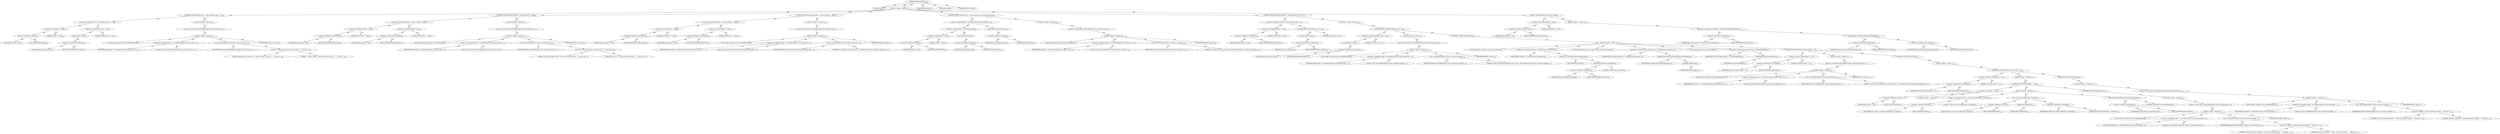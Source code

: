 digraph "validateAttributes" {  
"111669149723" [label = <(METHOD,validateAttributes)<SUB>483</SUB>> ]
"115964117007" [label = <(PARAM,this)<SUB>483</SUB>> ]
"25769803831" [label = <(BLOCK,&lt;empty&gt;,&lt;empty&gt;)<SUB>483</SUB>> ]
"47244640283" [label = <(CONTROL_STRUCTURE,IF,if (file == null &amp;&amp; filesets.size() == 0))<SUB>484</SUB>> ]
"30064771346" [label = <(&lt;operator&gt;.logicalAnd,file == null &amp;&amp; filesets.size() == 0)<SUB>484</SUB>> ]
"30064771347" [label = <(&lt;operator&gt;.equals,file == null)<SUB>484</SUB>> ]
"30064771348" [label = <(&lt;operator&gt;.fieldAccess,this.file)<SUB>484</SUB>> ]
"68719476936" [label = <(IDENTIFIER,this,file == null)> ]
"55834574951" [label = <(FIELD_IDENTIFIER,file,file)<SUB>484</SUB>> ]
"90194313251" [label = <(LITERAL,null,file == null)<SUB>484</SUB>> ]
"30064771349" [label = <(&lt;operator&gt;.equals,filesets.size() == 0)<SUB>484</SUB>> ]
"30064771350" [label = <(size,this.filesets.size())<SUB>484</SUB>> ]
"30064771351" [label = <(&lt;operator&gt;.fieldAccess,this.filesets)<SUB>484</SUB>> ]
"68719476937" [label = <(IDENTIFIER,this,this.filesets.size())> ]
"55834574952" [label = <(FIELD_IDENTIFIER,filesets,filesets)<SUB>484</SUB>> ]
"90194313252" [label = <(LITERAL,0,filesets.size() == 0)<SUB>484</SUB>> ]
"25769803832" [label = <(BLOCK,&lt;empty&gt;,&lt;empty&gt;)<SUB>484</SUB>> ]
"30064771352" [label = <(&lt;operator&gt;.throw,throw new BuildException(&quot;Specify at least one ...)<SUB>485</SUB>> ]
"25769803833" [label = <(BLOCK,&lt;empty&gt;,&lt;empty&gt;)<SUB>485</SUB>> ]
"94489280528" [label = <(LOCAL,$obj2: org.apache.tools.ant.BuildException)<SUB>485</SUB>> ]
"30064771353" [label = <(&lt;operator&gt;.assignment,$obj2 = new BuildException(&quot;Specify at least on...)<SUB>485</SUB>> ]
"68719476938" [label = <(IDENTIFIER,$obj2,$obj2 = new BuildException(&quot;Specify at least on...)<SUB>485</SUB>> ]
"30064771354" [label = <(&lt;operator&gt;.alloc,new BuildException(&quot;Specify at least one source...)<SUB>485</SUB>> ]
"30064771355" [label = <(&lt;init&gt;,new BuildException(&quot;Specify at least one source...)<SUB>485</SUB>> ]
"68719476939" [label = <(IDENTIFIER,$obj2,new BuildException(&quot;Specify at least one source...)<SUB>485</SUB>> ]
"30064771356" [label = <(&lt;operator&gt;.addition,&quot;Specify at least one source &quot; + &quot;- a file or a...)<SUB>485</SUB>> ]
"90194313253" [label = <(LITERAL,&quot;Specify at least one source &quot;,&quot;Specify at least one source &quot; + &quot;- a file or a...)<SUB>485</SUB>> ]
"90194313254" [label = <(LITERAL,&quot;- a file or a fileset.&quot;,&quot;Specify at least one source &quot; + &quot;- a file or a...)<SUB>486</SUB>> ]
"68719476940" [label = <(IDENTIFIER,$obj2,&lt;empty&gt;)<SUB>485</SUB>> ]
"47244640284" [label = <(CONTROL_STRUCTURE,IF,if (destFile != null &amp;&amp; destDir != null))<SUB>489</SUB>> ]
"30064771357" [label = <(&lt;operator&gt;.logicalAnd,destFile != null &amp;&amp; destDir != null)<SUB>489</SUB>> ]
"30064771358" [label = <(&lt;operator&gt;.notEquals,destFile != null)<SUB>489</SUB>> ]
"30064771359" [label = <(&lt;operator&gt;.fieldAccess,this.destFile)<SUB>489</SUB>> ]
"68719476941" [label = <(IDENTIFIER,this,destFile != null)> ]
"55834574953" [label = <(FIELD_IDENTIFIER,destFile,destFile)<SUB>489</SUB>> ]
"90194313255" [label = <(LITERAL,null,destFile != null)<SUB>489</SUB>> ]
"30064771360" [label = <(&lt;operator&gt;.notEquals,destDir != null)<SUB>489</SUB>> ]
"30064771361" [label = <(&lt;operator&gt;.fieldAccess,this.destDir)<SUB>489</SUB>> ]
"68719476942" [label = <(IDENTIFIER,this,destDir != null)> ]
"55834574954" [label = <(FIELD_IDENTIFIER,destDir,destDir)<SUB>489</SUB>> ]
"90194313256" [label = <(LITERAL,null,destDir != null)<SUB>489</SUB>> ]
"25769803834" [label = <(BLOCK,&lt;empty&gt;,&lt;empty&gt;)<SUB>489</SUB>> ]
"30064771362" [label = <(&lt;operator&gt;.throw,throw new BuildException(&quot;Only one of tofile an...)<SUB>490</SUB>> ]
"25769803835" [label = <(BLOCK,&lt;empty&gt;,&lt;empty&gt;)<SUB>490</SUB>> ]
"94489280529" [label = <(LOCAL,$obj3: org.apache.tools.ant.BuildException)<SUB>490</SUB>> ]
"30064771363" [label = <(&lt;operator&gt;.assignment,$obj3 = new BuildException(&quot;Only one of tofile ...)<SUB>490</SUB>> ]
"68719476943" [label = <(IDENTIFIER,$obj3,$obj3 = new BuildException(&quot;Only one of tofile ...)<SUB>490</SUB>> ]
"30064771364" [label = <(&lt;operator&gt;.alloc,new BuildException(&quot;Only one of tofile and todi...)<SUB>490</SUB>> ]
"30064771365" [label = <(&lt;init&gt;,new BuildException(&quot;Only one of tofile and todi...)<SUB>490</SUB>> ]
"68719476944" [label = <(IDENTIFIER,$obj3,new BuildException(&quot;Only one of tofile and todi...)<SUB>490</SUB>> ]
"30064771366" [label = <(&lt;operator&gt;.addition,&quot;Only one of tofile and todir &quot; + &quot;may be set.&quot;)<SUB>490</SUB>> ]
"90194313257" [label = <(LITERAL,&quot;Only one of tofile and todir &quot;,&quot;Only one of tofile and todir &quot; + &quot;may be set.&quot;)<SUB>490</SUB>> ]
"90194313258" [label = <(LITERAL,&quot;may be set.&quot;,&quot;Only one of tofile and todir &quot; + &quot;may be set.&quot;)<SUB>491</SUB>> ]
"68719476945" [label = <(IDENTIFIER,$obj3,&lt;empty&gt;)<SUB>490</SUB>> ]
"47244640285" [label = <(CONTROL_STRUCTURE,IF,if (destFile == null &amp;&amp; destDir == null))<SUB>494</SUB>> ]
"30064771367" [label = <(&lt;operator&gt;.logicalAnd,destFile == null &amp;&amp; destDir == null)<SUB>494</SUB>> ]
"30064771368" [label = <(&lt;operator&gt;.equals,destFile == null)<SUB>494</SUB>> ]
"30064771369" [label = <(&lt;operator&gt;.fieldAccess,this.destFile)<SUB>494</SUB>> ]
"68719476946" [label = <(IDENTIFIER,this,destFile == null)> ]
"55834574955" [label = <(FIELD_IDENTIFIER,destFile,destFile)<SUB>494</SUB>> ]
"90194313259" [label = <(LITERAL,null,destFile == null)<SUB>494</SUB>> ]
"30064771370" [label = <(&lt;operator&gt;.equals,destDir == null)<SUB>494</SUB>> ]
"30064771371" [label = <(&lt;operator&gt;.fieldAccess,this.destDir)<SUB>494</SUB>> ]
"68719476947" [label = <(IDENTIFIER,this,destDir == null)> ]
"55834574956" [label = <(FIELD_IDENTIFIER,destDir,destDir)<SUB>494</SUB>> ]
"90194313260" [label = <(LITERAL,null,destDir == null)<SUB>494</SUB>> ]
"25769803836" [label = <(BLOCK,&lt;empty&gt;,&lt;empty&gt;)<SUB>494</SUB>> ]
"30064771372" [label = <(&lt;operator&gt;.throw,throw new BuildException(&quot;One of tofile or todi...)<SUB>495</SUB>> ]
"25769803837" [label = <(BLOCK,&lt;empty&gt;,&lt;empty&gt;)<SUB>495</SUB>> ]
"94489280530" [label = <(LOCAL,$obj4: org.apache.tools.ant.BuildException)<SUB>495</SUB>> ]
"30064771373" [label = <(&lt;operator&gt;.assignment,$obj4 = new BuildException(&quot;One of tofile or to...)<SUB>495</SUB>> ]
"68719476948" [label = <(IDENTIFIER,$obj4,$obj4 = new BuildException(&quot;One of tofile or to...)<SUB>495</SUB>> ]
"30064771374" [label = <(&lt;operator&gt;.alloc,new BuildException(&quot;One of tofile or todir must...)<SUB>495</SUB>> ]
"30064771375" [label = <(&lt;init&gt;,new BuildException(&quot;One of tofile or todir must...)<SUB>495</SUB>> ]
"68719476949" [label = <(IDENTIFIER,$obj4,new BuildException(&quot;One of tofile or todir must...)<SUB>495</SUB>> ]
"90194313261" [label = <(LITERAL,&quot;One of tofile or todir must be set.&quot;,new BuildException(&quot;One of tofile or todir must...)<SUB>495</SUB>> ]
"68719476950" [label = <(IDENTIFIER,$obj4,&lt;empty&gt;)<SUB>495</SUB>> ]
"47244640286" [label = <(CONTROL_STRUCTURE,IF,if (file != null &amp;&amp; file.exists() &amp;&amp; file.isDirectory()))<SUB>498</SUB>> ]
"30064771376" [label = <(&lt;operator&gt;.logicalAnd,file != null &amp;&amp; file.exists() &amp;&amp; file.isDirecto...)<SUB>498</SUB>> ]
"30064771377" [label = <(&lt;operator&gt;.logicalAnd,file != null &amp;&amp; file.exists())<SUB>498</SUB>> ]
"30064771378" [label = <(&lt;operator&gt;.notEquals,file != null)<SUB>498</SUB>> ]
"30064771379" [label = <(&lt;operator&gt;.fieldAccess,this.file)<SUB>498</SUB>> ]
"68719476951" [label = <(IDENTIFIER,this,file != null)> ]
"55834574957" [label = <(FIELD_IDENTIFIER,file,file)<SUB>498</SUB>> ]
"90194313262" [label = <(LITERAL,null,file != null)<SUB>498</SUB>> ]
"30064771380" [label = <(exists,this.file.exists())<SUB>498</SUB>> ]
"30064771381" [label = <(&lt;operator&gt;.fieldAccess,this.file)<SUB>498</SUB>> ]
"68719476952" [label = <(IDENTIFIER,this,this.file.exists())> ]
"55834574958" [label = <(FIELD_IDENTIFIER,file,file)<SUB>498</SUB>> ]
"30064771382" [label = <(isDirectory,this.file.isDirectory())<SUB>498</SUB>> ]
"30064771383" [label = <(&lt;operator&gt;.fieldAccess,this.file)<SUB>498</SUB>> ]
"68719476953" [label = <(IDENTIFIER,this,this.file.isDirectory())> ]
"55834574959" [label = <(FIELD_IDENTIFIER,file,file)<SUB>498</SUB>> ]
"25769803838" [label = <(BLOCK,&lt;empty&gt;,&lt;empty&gt;)<SUB>498</SUB>> ]
"30064771384" [label = <(&lt;operator&gt;.throw,throw new BuildException(&quot;Use a fileset to copy...)<SUB>499</SUB>> ]
"25769803839" [label = <(BLOCK,&lt;empty&gt;,&lt;empty&gt;)<SUB>499</SUB>> ]
"94489280531" [label = <(LOCAL,$obj5: org.apache.tools.ant.BuildException)<SUB>499</SUB>> ]
"30064771385" [label = <(&lt;operator&gt;.assignment,$obj5 = new BuildException(&quot;Use a fileset to co...)<SUB>499</SUB>> ]
"68719476954" [label = <(IDENTIFIER,$obj5,$obj5 = new BuildException(&quot;Use a fileset to co...)<SUB>499</SUB>> ]
"30064771386" [label = <(&lt;operator&gt;.alloc,new BuildException(&quot;Use a fileset to copy direc...)<SUB>499</SUB>> ]
"30064771387" [label = <(&lt;init&gt;,new BuildException(&quot;Use a fileset to copy direc...)<SUB>499</SUB>> ]
"68719476955" [label = <(IDENTIFIER,$obj5,new BuildException(&quot;Use a fileset to copy direc...)<SUB>499</SUB>> ]
"90194313263" [label = <(LITERAL,&quot;Use a fileset to copy directories.&quot;,new BuildException(&quot;Use a fileset to copy direc...)<SUB>499</SUB>> ]
"68719476956" [label = <(IDENTIFIER,$obj5,&lt;empty&gt;)<SUB>499</SUB>> ]
"47244640287" [label = <(CONTROL_STRUCTURE,IF,if (destFile != null &amp;&amp; filesets.size() &gt; 0))<SUB>502</SUB>> ]
"30064771388" [label = <(&lt;operator&gt;.logicalAnd,destFile != null &amp;&amp; filesets.size() &gt; 0)<SUB>502</SUB>> ]
"30064771389" [label = <(&lt;operator&gt;.notEquals,destFile != null)<SUB>502</SUB>> ]
"30064771390" [label = <(&lt;operator&gt;.fieldAccess,this.destFile)<SUB>502</SUB>> ]
"68719476957" [label = <(IDENTIFIER,this,destFile != null)> ]
"55834574960" [label = <(FIELD_IDENTIFIER,destFile,destFile)<SUB>502</SUB>> ]
"90194313264" [label = <(LITERAL,null,destFile != null)<SUB>502</SUB>> ]
"30064771391" [label = <(&lt;operator&gt;.greaterThan,filesets.size() &gt; 0)<SUB>502</SUB>> ]
"30064771392" [label = <(size,this.filesets.size())<SUB>502</SUB>> ]
"30064771393" [label = <(&lt;operator&gt;.fieldAccess,this.filesets)<SUB>502</SUB>> ]
"68719476958" [label = <(IDENTIFIER,this,this.filesets.size())> ]
"55834574961" [label = <(FIELD_IDENTIFIER,filesets,filesets)<SUB>502</SUB>> ]
"90194313265" [label = <(LITERAL,0,filesets.size() &gt; 0)<SUB>502</SUB>> ]
"25769803840" [label = <(BLOCK,&lt;empty&gt;,&lt;empty&gt;)<SUB>502</SUB>> ]
"47244640288" [label = <(CONTROL_STRUCTURE,IF,if (filesets.size() &gt; 1))<SUB>503</SUB>> ]
"30064771394" [label = <(&lt;operator&gt;.greaterThan,filesets.size() &gt; 1)<SUB>503</SUB>> ]
"30064771395" [label = <(size,this.filesets.size())<SUB>503</SUB>> ]
"30064771396" [label = <(&lt;operator&gt;.fieldAccess,this.filesets)<SUB>503</SUB>> ]
"68719476959" [label = <(IDENTIFIER,this,this.filesets.size())> ]
"55834574962" [label = <(FIELD_IDENTIFIER,filesets,filesets)<SUB>503</SUB>> ]
"90194313266" [label = <(LITERAL,1,filesets.size() &gt; 1)<SUB>503</SUB>> ]
"25769803841" [label = <(BLOCK,&lt;empty&gt;,&lt;empty&gt;)<SUB>503</SUB>> ]
"30064771397" [label = <(&lt;operator&gt;.throw,throw new BuildException(&quot;Cannot concatenate mu...)<SUB>504</SUB>> ]
"25769803842" [label = <(BLOCK,&lt;empty&gt;,&lt;empty&gt;)<SUB>504</SUB>> ]
"94489280532" [label = <(LOCAL,$obj6: org.apache.tools.ant.BuildException)<SUB>504</SUB>> ]
"30064771398" [label = <(&lt;operator&gt;.assignment,$obj6 = new BuildException(&quot;Cannot concatenate ...)<SUB>504</SUB>> ]
"68719476960" [label = <(IDENTIFIER,$obj6,$obj6 = new BuildException(&quot;Cannot concatenate ...)<SUB>504</SUB>> ]
"30064771399" [label = <(&lt;operator&gt;.alloc,new BuildException(&quot;Cannot concatenate multiple...)<SUB>504</SUB>> ]
"30064771400" [label = <(&lt;init&gt;,new BuildException(&quot;Cannot concatenate multiple...)<SUB>504</SUB>> ]
"68719476961" [label = <(IDENTIFIER,$obj6,new BuildException(&quot;Cannot concatenate multiple...)<SUB>504</SUB>> ]
"90194313267" [label = <(LITERAL,&quot;Cannot concatenate multiple files into a singl...,new BuildException(&quot;Cannot concatenate multiple...)<SUB>505</SUB>> ]
"68719476962" [label = <(IDENTIFIER,$obj6,&lt;empty&gt;)<SUB>504</SUB>> ]
"47244640289" [label = <(CONTROL_STRUCTURE,ELSE,else)<SUB>506</SUB>> ]
"25769803843" [label = <(BLOCK,&lt;empty&gt;,&lt;empty&gt;)<SUB>506</SUB>> ]
"94489280533" [label = <(LOCAL,FileSet fs: org.apache.tools.ant.types.FileSet)<SUB>507</SUB>> ]
"30064771401" [label = <(&lt;operator&gt;.assignment,FileSet fs = (FileSet) filesets.elementAt(0))<SUB>507</SUB>> ]
"68719476963" [label = <(IDENTIFIER,fs,FileSet fs = (FileSet) filesets.elementAt(0))<SUB>507</SUB>> ]
"30064771402" [label = <(&lt;operator&gt;.cast,(FileSet) filesets.elementAt(0))<SUB>507</SUB>> ]
"180388626434" [label = <(TYPE_REF,FileSet,FileSet)<SUB>507</SUB>> ]
"30064771403" [label = <(elementAt,this.filesets.elementAt(0))<SUB>507</SUB>> ]
"30064771404" [label = <(&lt;operator&gt;.fieldAccess,this.filesets)<SUB>507</SUB>> ]
"68719476964" [label = <(IDENTIFIER,this,this.filesets.elementAt(0))> ]
"55834574963" [label = <(FIELD_IDENTIFIER,filesets,filesets)<SUB>507</SUB>> ]
"90194313268" [label = <(LITERAL,0,this.filesets.elementAt(0))<SUB>507</SUB>> ]
"94489280534" [label = <(LOCAL,DirectoryScanner ds: org.apache.tools.ant.DirectoryScanner)<SUB>508</SUB>> ]
"30064771405" [label = <(&lt;operator&gt;.assignment,DirectoryScanner ds = fs.getDirectoryScanner(ge...)<SUB>508</SUB>> ]
"68719476965" [label = <(IDENTIFIER,ds,DirectoryScanner ds = fs.getDirectoryScanner(ge...)<SUB>508</SUB>> ]
"30064771406" [label = <(getDirectoryScanner,getDirectoryScanner(getProject()))<SUB>508</SUB>> ]
"68719476966" [label = <(IDENTIFIER,fs,getDirectoryScanner(getProject()))<SUB>508</SUB>> ]
"30064771407" [label = <(getProject,getProject())<SUB>508</SUB>> ]
"68719476761" [label = <(IDENTIFIER,this,getProject())<SUB>508</SUB>> ]
"94489280535" [label = <(LOCAL,String[] srcFiles: java.lang.String[])<SUB>509</SUB>> ]
"30064771408" [label = <(&lt;operator&gt;.assignment,String[] srcFiles = ds.getIncludedFiles())<SUB>509</SUB>> ]
"68719476967" [label = <(IDENTIFIER,srcFiles,String[] srcFiles = ds.getIncludedFiles())<SUB>509</SUB>> ]
"30064771409" [label = <(getIncludedFiles,getIncludedFiles())<SUB>509</SUB>> ]
"68719476968" [label = <(IDENTIFIER,ds,getIncludedFiles())<SUB>509</SUB>> ]
"47244640290" [label = <(CONTROL_STRUCTURE,IF,if (srcFiles.length == 0))<SUB>511</SUB>> ]
"30064771410" [label = <(&lt;operator&gt;.equals,srcFiles.length == 0)<SUB>511</SUB>> ]
"30064771411" [label = <(&lt;operator&gt;.fieldAccess,srcFiles.length)<SUB>511</SUB>> ]
"68719476969" [label = <(IDENTIFIER,srcFiles,srcFiles.length == 0)<SUB>511</SUB>> ]
"55834574964" [label = <(FIELD_IDENTIFIER,length,length)<SUB>511</SUB>> ]
"90194313269" [label = <(LITERAL,0,srcFiles.length == 0)<SUB>511</SUB>> ]
"25769803844" [label = <(BLOCK,&lt;empty&gt;,&lt;empty&gt;)<SUB>511</SUB>> ]
"30064771412" [label = <(&lt;operator&gt;.throw,throw new BuildException(&quot;Cannot perform operat...)<SUB>512</SUB>> ]
"25769803845" [label = <(BLOCK,&lt;empty&gt;,&lt;empty&gt;)<SUB>512</SUB>> ]
"94489280536" [label = <(LOCAL,$obj7: org.apache.tools.ant.BuildException)<SUB>512</SUB>> ]
"30064771413" [label = <(&lt;operator&gt;.assignment,$obj7 = new BuildException(&quot;Cannot perform oper...)<SUB>512</SUB>> ]
"68719476970" [label = <(IDENTIFIER,$obj7,$obj7 = new BuildException(&quot;Cannot perform oper...)<SUB>512</SUB>> ]
"30064771414" [label = <(&lt;operator&gt;.alloc,new BuildException(&quot;Cannot perform operation fr...)<SUB>512</SUB>> ]
"30064771415" [label = <(&lt;init&gt;,new BuildException(&quot;Cannot perform operation fr...)<SUB>512</SUB>> ]
"68719476971" [label = <(IDENTIFIER,$obj7,new BuildException(&quot;Cannot perform operation fr...)<SUB>512</SUB>> ]
"90194313270" [label = <(LITERAL,&quot;Cannot perform operation from directory to file.&quot;,new BuildException(&quot;Cannot perform operation fr...)<SUB>513</SUB>> ]
"68719476972" [label = <(IDENTIFIER,$obj7,&lt;empty&gt;)<SUB>512</SUB>> ]
"47244640291" [label = <(CONTROL_STRUCTURE,ELSE,else)<SUB>514</SUB>> ]
"25769803846" [label = <(BLOCK,&lt;empty&gt;,&lt;empty&gt;)<SUB>514</SUB>> ]
"47244640292" [label = <(CONTROL_STRUCTURE,IF,if (srcFiles.length == 1))<SUB>514</SUB>> ]
"30064771416" [label = <(&lt;operator&gt;.equals,srcFiles.length == 1)<SUB>514</SUB>> ]
"30064771417" [label = <(&lt;operator&gt;.fieldAccess,srcFiles.length)<SUB>514</SUB>> ]
"68719476973" [label = <(IDENTIFIER,srcFiles,srcFiles.length == 1)<SUB>514</SUB>> ]
"55834574965" [label = <(FIELD_IDENTIFIER,length,length)<SUB>514</SUB>> ]
"90194313271" [label = <(LITERAL,1,srcFiles.length == 1)<SUB>514</SUB>> ]
"25769803847" [label = <(BLOCK,&lt;empty&gt;,&lt;empty&gt;)<SUB>514</SUB>> ]
"47244640293" [label = <(CONTROL_STRUCTURE,IF,if (file == null))<SUB>515</SUB>> ]
"30064771418" [label = <(&lt;operator&gt;.equals,file == null)<SUB>515</SUB>> ]
"30064771419" [label = <(&lt;operator&gt;.fieldAccess,this.file)<SUB>515</SUB>> ]
"68719476974" [label = <(IDENTIFIER,this,file == null)> ]
"55834574966" [label = <(FIELD_IDENTIFIER,file,file)<SUB>515</SUB>> ]
"90194313272" [label = <(LITERAL,null,file == null)<SUB>515</SUB>> ]
"25769803848" [label = <(BLOCK,&lt;empty&gt;,&lt;empty&gt;)<SUB>515</SUB>> ]
"30064771420" [label = <(&lt;operator&gt;.assignment,this.file = new File(ds.getBasedir(), srcFiles[0]))<SUB>516</SUB>> ]
"30064771421" [label = <(&lt;operator&gt;.fieldAccess,this.file)<SUB>516</SUB>> ]
"68719476975" [label = <(IDENTIFIER,this,this.file = new File(ds.getBasedir(), srcFiles[0]))> ]
"55834574967" [label = <(FIELD_IDENTIFIER,file,file)<SUB>516</SUB>> ]
"30064771422" [label = <(&lt;operator&gt;.alloc,new File(ds.getBasedir(), srcFiles[0]))<SUB>516</SUB>> ]
"30064771423" [label = <(&lt;init&gt;,new File(ds.getBasedir(), srcFiles[0]))<SUB>516</SUB>> ]
"30064771424" [label = <(&lt;operator&gt;.fieldAccess,this.file)<SUB>516</SUB>> ]
"68719476976" [label = <(IDENTIFIER,this,new File(ds.getBasedir(), srcFiles[0]))> ]
"55834574968" [label = <(FIELD_IDENTIFIER,file,file)<SUB>516</SUB>> ]
"30064771425" [label = <(getBasedir,getBasedir())<SUB>516</SUB>> ]
"68719476977" [label = <(IDENTIFIER,ds,getBasedir())<SUB>516</SUB>> ]
"30064771426" [label = <(&lt;operator&gt;.indexAccess,srcFiles[0])<SUB>516</SUB>> ]
"68719476978" [label = <(IDENTIFIER,srcFiles,new File(ds.getBasedir(), srcFiles[0]))<SUB>516</SUB>> ]
"90194313273" [label = <(LITERAL,0,new File(ds.getBasedir(), srcFiles[0]))<SUB>516</SUB>> ]
"30064771427" [label = <(removeElementAt,this.filesets.removeElementAt(0))<SUB>517</SUB>> ]
"30064771428" [label = <(&lt;operator&gt;.fieldAccess,this.filesets)<SUB>517</SUB>> ]
"68719476979" [label = <(IDENTIFIER,this,this.filesets.removeElementAt(0))> ]
"55834574969" [label = <(FIELD_IDENTIFIER,filesets,filesets)<SUB>517</SUB>> ]
"90194313274" [label = <(LITERAL,0,this.filesets.removeElementAt(0))<SUB>517</SUB>> ]
"47244640294" [label = <(CONTROL_STRUCTURE,ELSE,else)<SUB>518</SUB>> ]
"25769803849" [label = <(BLOCK,&lt;empty&gt;,&lt;empty&gt;)<SUB>518</SUB>> ]
"30064771429" [label = <(&lt;operator&gt;.throw,throw new BuildException(&quot;Cannot concatenate mu...)<SUB>519</SUB>> ]
"25769803850" [label = <(BLOCK,&lt;empty&gt;,&lt;empty&gt;)<SUB>519</SUB>> ]
"94489280537" [label = <(LOCAL,$obj8: org.apache.tools.ant.BuildException)<SUB>519</SUB>> ]
"30064771430" [label = <(&lt;operator&gt;.assignment,$obj8 = new BuildException(&quot;Cannot concatenate ...)<SUB>519</SUB>> ]
"68719476980" [label = <(IDENTIFIER,$obj8,$obj8 = new BuildException(&quot;Cannot concatenate ...)<SUB>519</SUB>> ]
"30064771431" [label = <(&lt;operator&gt;.alloc,new BuildException(&quot;Cannot concatenate multiple...)<SUB>519</SUB>> ]
"30064771432" [label = <(&lt;init&gt;,new BuildException(&quot;Cannot concatenate multiple...)<SUB>519</SUB>> ]
"68719476981" [label = <(IDENTIFIER,$obj8,new BuildException(&quot;Cannot concatenate multiple...)<SUB>519</SUB>> ]
"30064771433" [label = <(&lt;operator&gt;.addition,&quot;Cannot concatenate multiple &quot; + &quot;files into a ...)<SUB>519</SUB>> ]
"90194313275" [label = <(LITERAL,&quot;Cannot concatenate multiple &quot;,&quot;Cannot concatenate multiple &quot; + &quot;files into a ...)<SUB>519</SUB>> ]
"90194313276" [label = <(LITERAL,&quot;files into a single file.&quot;,&quot;Cannot concatenate multiple &quot; + &quot;files into a ...)<SUB>520</SUB>> ]
"68719476982" [label = <(IDENTIFIER,$obj8,&lt;empty&gt;)<SUB>519</SUB>> ]
"47244640295" [label = <(CONTROL_STRUCTURE,ELSE,else)<SUB>522</SUB>> ]
"25769803851" [label = <(BLOCK,&lt;empty&gt;,&lt;empty&gt;)<SUB>522</SUB>> ]
"30064771434" [label = <(&lt;operator&gt;.throw,throw new BuildException(&quot;Cannot concatenate mu...)<SUB>523</SUB>> ]
"25769803852" [label = <(BLOCK,&lt;empty&gt;,&lt;empty&gt;)<SUB>523</SUB>> ]
"94489280538" [label = <(LOCAL,$obj9: org.apache.tools.ant.BuildException)<SUB>523</SUB>> ]
"30064771435" [label = <(&lt;operator&gt;.assignment,$obj9 = new BuildException(&quot;Cannot concatenate ...)<SUB>523</SUB>> ]
"68719476983" [label = <(IDENTIFIER,$obj9,$obj9 = new BuildException(&quot;Cannot concatenate ...)<SUB>523</SUB>> ]
"30064771436" [label = <(&lt;operator&gt;.alloc,new BuildException(&quot;Cannot concatenate multiple...)<SUB>523</SUB>> ]
"30064771437" [label = <(&lt;init&gt;,new BuildException(&quot;Cannot concatenate multiple...)<SUB>523</SUB>> ]
"68719476984" [label = <(IDENTIFIER,$obj9,new BuildException(&quot;Cannot concatenate multiple...)<SUB>523</SUB>> ]
"30064771438" [label = <(&lt;operator&gt;.addition,&quot;Cannot concatenate multiple &quot; + &quot;files into a ...)<SUB>523</SUB>> ]
"90194313277" [label = <(LITERAL,&quot;Cannot concatenate multiple &quot;,&quot;Cannot concatenate multiple &quot; + &quot;files into a ...)<SUB>523</SUB>> ]
"90194313278" [label = <(LITERAL,&quot;files into a single file.&quot;,&quot;Cannot concatenate multiple &quot; + &quot;files into a ...)<SUB>524</SUB>> ]
"68719476985" [label = <(IDENTIFIER,$obj9,&lt;empty&gt;)<SUB>523</SUB>> ]
"47244640296" [label = <(CONTROL_STRUCTURE,IF,if (destFile != null))<SUB>529</SUB>> ]
"30064771439" [label = <(&lt;operator&gt;.notEquals,destFile != null)<SUB>529</SUB>> ]
"30064771440" [label = <(&lt;operator&gt;.fieldAccess,this.destFile)<SUB>529</SUB>> ]
"68719476986" [label = <(IDENTIFIER,this,destFile != null)> ]
"55834574970" [label = <(FIELD_IDENTIFIER,destFile,destFile)<SUB>529</SUB>> ]
"90194313279" [label = <(LITERAL,null,destFile != null)<SUB>529</SUB>> ]
"25769803853" [label = <(BLOCK,&lt;empty&gt;,&lt;empty&gt;)<SUB>529</SUB>> ]
"30064771441" [label = <(&lt;operator&gt;.assignment,this.destDir = fileUtils.getParentFile(destFile))<SUB>530</SUB>> ]
"30064771442" [label = <(&lt;operator&gt;.fieldAccess,this.destDir)<SUB>530</SUB>> ]
"68719476987" [label = <(IDENTIFIER,this,this.destDir = fileUtils.getParentFile(destFile))> ]
"55834574971" [label = <(FIELD_IDENTIFIER,destDir,destDir)<SUB>530</SUB>> ]
"30064771443" [label = <(getParentFile,this.fileUtils.getParentFile(destFile))<SUB>530</SUB>> ]
"30064771444" [label = <(&lt;operator&gt;.fieldAccess,this.fileUtils)<SUB>530</SUB>> ]
"68719476988" [label = <(IDENTIFIER,this,this.fileUtils.getParentFile(destFile))> ]
"55834574972" [label = <(FIELD_IDENTIFIER,fileUtils,fileUtils)<SUB>530</SUB>> ]
"30064771445" [label = <(&lt;operator&gt;.fieldAccess,this.destFile)<SUB>530</SUB>> ]
"68719476989" [label = <(IDENTIFIER,this,this.fileUtils.getParentFile(destFile))> ]
"55834574973" [label = <(FIELD_IDENTIFIER,destFile,destFile)<SUB>530</SUB>> ]
"133143986251" [label = <(MODIFIER,PROTECTED)> ]
"133143986252" [label = <(MODIFIER,VIRTUAL)> ]
"128849018907" [label = <(METHOD_RETURN,void)<SUB>483</SUB>> ]
  "111669149723" -> "115964117007"  [ label = "AST: "] 
  "111669149723" -> "25769803831"  [ label = "AST: "] 
  "111669149723" -> "133143986251"  [ label = "AST: "] 
  "111669149723" -> "133143986252"  [ label = "AST: "] 
  "111669149723" -> "128849018907"  [ label = "AST: "] 
  "25769803831" -> "47244640283"  [ label = "AST: "] 
  "25769803831" -> "47244640284"  [ label = "AST: "] 
  "25769803831" -> "47244640285"  [ label = "AST: "] 
  "25769803831" -> "47244640286"  [ label = "AST: "] 
  "25769803831" -> "47244640287"  [ label = "AST: "] 
  "25769803831" -> "47244640296"  [ label = "AST: "] 
  "47244640283" -> "30064771346"  [ label = "AST: "] 
  "47244640283" -> "25769803832"  [ label = "AST: "] 
  "30064771346" -> "30064771347"  [ label = "AST: "] 
  "30064771346" -> "30064771349"  [ label = "AST: "] 
  "30064771347" -> "30064771348"  [ label = "AST: "] 
  "30064771347" -> "90194313251"  [ label = "AST: "] 
  "30064771348" -> "68719476936"  [ label = "AST: "] 
  "30064771348" -> "55834574951"  [ label = "AST: "] 
  "30064771349" -> "30064771350"  [ label = "AST: "] 
  "30064771349" -> "90194313252"  [ label = "AST: "] 
  "30064771350" -> "30064771351"  [ label = "AST: "] 
  "30064771351" -> "68719476937"  [ label = "AST: "] 
  "30064771351" -> "55834574952"  [ label = "AST: "] 
  "25769803832" -> "30064771352"  [ label = "AST: "] 
  "30064771352" -> "25769803833"  [ label = "AST: "] 
  "25769803833" -> "94489280528"  [ label = "AST: "] 
  "25769803833" -> "30064771353"  [ label = "AST: "] 
  "25769803833" -> "30064771355"  [ label = "AST: "] 
  "25769803833" -> "68719476940"  [ label = "AST: "] 
  "30064771353" -> "68719476938"  [ label = "AST: "] 
  "30064771353" -> "30064771354"  [ label = "AST: "] 
  "30064771355" -> "68719476939"  [ label = "AST: "] 
  "30064771355" -> "30064771356"  [ label = "AST: "] 
  "30064771356" -> "90194313253"  [ label = "AST: "] 
  "30064771356" -> "90194313254"  [ label = "AST: "] 
  "47244640284" -> "30064771357"  [ label = "AST: "] 
  "47244640284" -> "25769803834"  [ label = "AST: "] 
  "30064771357" -> "30064771358"  [ label = "AST: "] 
  "30064771357" -> "30064771360"  [ label = "AST: "] 
  "30064771358" -> "30064771359"  [ label = "AST: "] 
  "30064771358" -> "90194313255"  [ label = "AST: "] 
  "30064771359" -> "68719476941"  [ label = "AST: "] 
  "30064771359" -> "55834574953"  [ label = "AST: "] 
  "30064771360" -> "30064771361"  [ label = "AST: "] 
  "30064771360" -> "90194313256"  [ label = "AST: "] 
  "30064771361" -> "68719476942"  [ label = "AST: "] 
  "30064771361" -> "55834574954"  [ label = "AST: "] 
  "25769803834" -> "30064771362"  [ label = "AST: "] 
  "30064771362" -> "25769803835"  [ label = "AST: "] 
  "25769803835" -> "94489280529"  [ label = "AST: "] 
  "25769803835" -> "30064771363"  [ label = "AST: "] 
  "25769803835" -> "30064771365"  [ label = "AST: "] 
  "25769803835" -> "68719476945"  [ label = "AST: "] 
  "30064771363" -> "68719476943"  [ label = "AST: "] 
  "30064771363" -> "30064771364"  [ label = "AST: "] 
  "30064771365" -> "68719476944"  [ label = "AST: "] 
  "30064771365" -> "30064771366"  [ label = "AST: "] 
  "30064771366" -> "90194313257"  [ label = "AST: "] 
  "30064771366" -> "90194313258"  [ label = "AST: "] 
  "47244640285" -> "30064771367"  [ label = "AST: "] 
  "47244640285" -> "25769803836"  [ label = "AST: "] 
  "30064771367" -> "30064771368"  [ label = "AST: "] 
  "30064771367" -> "30064771370"  [ label = "AST: "] 
  "30064771368" -> "30064771369"  [ label = "AST: "] 
  "30064771368" -> "90194313259"  [ label = "AST: "] 
  "30064771369" -> "68719476946"  [ label = "AST: "] 
  "30064771369" -> "55834574955"  [ label = "AST: "] 
  "30064771370" -> "30064771371"  [ label = "AST: "] 
  "30064771370" -> "90194313260"  [ label = "AST: "] 
  "30064771371" -> "68719476947"  [ label = "AST: "] 
  "30064771371" -> "55834574956"  [ label = "AST: "] 
  "25769803836" -> "30064771372"  [ label = "AST: "] 
  "30064771372" -> "25769803837"  [ label = "AST: "] 
  "25769803837" -> "94489280530"  [ label = "AST: "] 
  "25769803837" -> "30064771373"  [ label = "AST: "] 
  "25769803837" -> "30064771375"  [ label = "AST: "] 
  "25769803837" -> "68719476950"  [ label = "AST: "] 
  "30064771373" -> "68719476948"  [ label = "AST: "] 
  "30064771373" -> "30064771374"  [ label = "AST: "] 
  "30064771375" -> "68719476949"  [ label = "AST: "] 
  "30064771375" -> "90194313261"  [ label = "AST: "] 
  "47244640286" -> "30064771376"  [ label = "AST: "] 
  "47244640286" -> "25769803838"  [ label = "AST: "] 
  "30064771376" -> "30064771377"  [ label = "AST: "] 
  "30064771376" -> "30064771382"  [ label = "AST: "] 
  "30064771377" -> "30064771378"  [ label = "AST: "] 
  "30064771377" -> "30064771380"  [ label = "AST: "] 
  "30064771378" -> "30064771379"  [ label = "AST: "] 
  "30064771378" -> "90194313262"  [ label = "AST: "] 
  "30064771379" -> "68719476951"  [ label = "AST: "] 
  "30064771379" -> "55834574957"  [ label = "AST: "] 
  "30064771380" -> "30064771381"  [ label = "AST: "] 
  "30064771381" -> "68719476952"  [ label = "AST: "] 
  "30064771381" -> "55834574958"  [ label = "AST: "] 
  "30064771382" -> "30064771383"  [ label = "AST: "] 
  "30064771383" -> "68719476953"  [ label = "AST: "] 
  "30064771383" -> "55834574959"  [ label = "AST: "] 
  "25769803838" -> "30064771384"  [ label = "AST: "] 
  "30064771384" -> "25769803839"  [ label = "AST: "] 
  "25769803839" -> "94489280531"  [ label = "AST: "] 
  "25769803839" -> "30064771385"  [ label = "AST: "] 
  "25769803839" -> "30064771387"  [ label = "AST: "] 
  "25769803839" -> "68719476956"  [ label = "AST: "] 
  "30064771385" -> "68719476954"  [ label = "AST: "] 
  "30064771385" -> "30064771386"  [ label = "AST: "] 
  "30064771387" -> "68719476955"  [ label = "AST: "] 
  "30064771387" -> "90194313263"  [ label = "AST: "] 
  "47244640287" -> "30064771388"  [ label = "AST: "] 
  "47244640287" -> "25769803840"  [ label = "AST: "] 
  "30064771388" -> "30064771389"  [ label = "AST: "] 
  "30064771388" -> "30064771391"  [ label = "AST: "] 
  "30064771389" -> "30064771390"  [ label = "AST: "] 
  "30064771389" -> "90194313264"  [ label = "AST: "] 
  "30064771390" -> "68719476957"  [ label = "AST: "] 
  "30064771390" -> "55834574960"  [ label = "AST: "] 
  "30064771391" -> "30064771392"  [ label = "AST: "] 
  "30064771391" -> "90194313265"  [ label = "AST: "] 
  "30064771392" -> "30064771393"  [ label = "AST: "] 
  "30064771393" -> "68719476958"  [ label = "AST: "] 
  "30064771393" -> "55834574961"  [ label = "AST: "] 
  "25769803840" -> "47244640288"  [ label = "AST: "] 
  "47244640288" -> "30064771394"  [ label = "AST: "] 
  "47244640288" -> "25769803841"  [ label = "AST: "] 
  "47244640288" -> "47244640289"  [ label = "AST: "] 
  "30064771394" -> "30064771395"  [ label = "AST: "] 
  "30064771394" -> "90194313266"  [ label = "AST: "] 
  "30064771395" -> "30064771396"  [ label = "AST: "] 
  "30064771396" -> "68719476959"  [ label = "AST: "] 
  "30064771396" -> "55834574962"  [ label = "AST: "] 
  "25769803841" -> "30064771397"  [ label = "AST: "] 
  "30064771397" -> "25769803842"  [ label = "AST: "] 
  "25769803842" -> "94489280532"  [ label = "AST: "] 
  "25769803842" -> "30064771398"  [ label = "AST: "] 
  "25769803842" -> "30064771400"  [ label = "AST: "] 
  "25769803842" -> "68719476962"  [ label = "AST: "] 
  "30064771398" -> "68719476960"  [ label = "AST: "] 
  "30064771398" -> "30064771399"  [ label = "AST: "] 
  "30064771400" -> "68719476961"  [ label = "AST: "] 
  "30064771400" -> "90194313267"  [ label = "AST: "] 
  "47244640289" -> "25769803843"  [ label = "AST: "] 
  "25769803843" -> "94489280533"  [ label = "AST: "] 
  "25769803843" -> "30064771401"  [ label = "AST: "] 
  "25769803843" -> "94489280534"  [ label = "AST: "] 
  "25769803843" -> "30064771405"  [ label = "AST: "] 
  "25769803843" -> "94489280535"  [ label = "AST: "] 
  "25769803843" -> "30064771408"  [ label = "AST: "] 
  "25769803843" -> "47244640290"  [ label = "AST: "] 
  "30064771401" -> "68719476963"  [ label = "AST: "] 
  "30064771401" -> "30064771402"  [ label = "AST: "] 
  "30064771402" -> "180388626434"  [ label = "AST: "] 
  "30064771402" -> "30064771403"  [ label = "AST: "] 
  "30064771403" -> "30064771404"  [ label = "AST: "] 
  "30064771403" -> "90194313268"  [ label = "AST: "] 
  "30064771404" -> "68719476964"  [ label = "AST: "] 
  "30064771404" -> "55834574963"  [ label = "AST: "] 
  "30064771405" -> "68719476965"  [ label = "AST: "] 
  "30064771405" -> "30064771406"  [ label = "AST: "] 
  "30064771406" -> "68719476966"  [ label = "AST: "] 
  "30064771406" -> "30064771407"  [ label = "AST: "] 
  "30064771407" -> "68719476761"  [ label = "AST: "] 
  "30064771408" -> "68719476967"  [ label = "AST: "] 
  "30064771408" -> "30064771409"  [ label = "AST: "] 
  "30064771409" -> "68719476968"  [ label = "AST: "] 
  "47244640290" -> "30064771410"  [ label = "AST: "] 
  "47244640290" -> "25769803844"  [ label = "AST: "] 
  "47244640290" -> "47244640291"  [ label = "AST: "] 
  "30064771410" -> "30064771411"  [ label = "AST: "] 
  "30064771410" -> "90194313269"  [ label = "AST: "] 
  "30064771411" -> "68719476969"  [ label = "AST: "] 
  "30064771411" -> "55834574964"  [ label = "AST: "] 
  "25769803844" -> "30064771412"  [ label = "AST: "] 
  "30064771412" -> "25769803845"  [ label = "AST: "] 
  "25769803845" -> "94489280536"  [ label = "AST: "] 
  "25769803845" -> "30064771413"  [ label = "AST: "] 
  "25769803845" -> "30064771415"  [ label = "AST: "] 
  "25769803845" -> "68719476972"  [ label = "AST: "] 
  "30064771413" -> "68719476970"  [ label = "AST: "] 
  "30064771413" -> "30064771414"  [ label = "AST: "] 
  "30064771415" -> "68719476971"  [ label = "AST: "] 
  "30064771415" -> "90194313270"  [ label = "AST: "] 
  "47244640291" -> "25769803846"  [ label = "AST: "] 
  "25769803846" -> "47244640292"  [ label = "AST: "] 
  "47244640292" -> "30064771416"  [ label = "AST: "] 
  "47244640292" -> "25769803847"  [ label = "AST: "] 
  "47244640292" -> "47244640295"  [ label = "AST: "] 
  "30064771416" -> "30064771417"  [ label = "AST: "] 
  "30064771416" -> "90194313271"  [ label = "AST: "] 
  "30064771417" -> "68719476973"  [ label = "AST: "] 
  "30064771417" -> "55834574965"  [ label = "AST: "] 
  "25769803847" -> "47244640293"  [ label = "AST: "] 
  "47244640293" -> "30064771418"  [ label = "AST: "] 
  "47244640293" -> "25769803848"  [ label = "AST: "] 
  "47244640293" -> "47244640294"  [ label = "AST: "] 
  "30064771418" -> "30064771419"  [ label = "AST: "] 
  "30064771418" -> "90194313272"  [ label = "AST: "] 
  "30064771419" -> "68719476974"  [ label = "AST: "] 
  "30064771419" -> "55834574966"  [ label = "AST: "] 
  "25769803848" -> "30064771420"  [ label = "AST: "] 
  "25769803848" -> "30064771423"  [ label = "AST: "] 
  "25769803848" -> "30064771427"  [ label = "AST: "] 
  "30064771420" -> "30064771421"  [ label = "AST: "] 
  "30064771420" -> "30064771422"  [ label = "AST: "] 
  "30064771421" -> "68719476975"  [ label = "AST: "] 
  "30064771421" -> "55834574967"  [ label = "AST: "] 
  "30064771423" -> "30064771424"  [ label = "AST: "] 
  "30064771423" -> "30064771425"  [ label = "AST: "] 
  "30064771423" -> "30064771426"  [ label = "AST: "] 
  "30064771424" -> "68719476976"  [ label = "AST: "] 
  "30064771424" -> "55834574968"  [ label = "AST: "] 
  "30064771425" -> "68719476977"  [ label = "AST: "] 
  "30064771426" -> "68719476978"  [ label = "AST: "] 
  "30064771426" -> "90194313273"  [ label = "AST: "] 
  "30064771427" -> "30064771428"  [ label = "AST: "] 
  "30064771427" -> "90194313274"  [ label = "AST: "] 
  "30064771428" -> "68719476979"  [ label = "AST: "] 
  "30064771428" -> "55834574969"  [ label = "AST: "] 
  "47244640294" -> "25769803849"  [ label = "AST: "] 
  "25769803849" -> "30064771429"  [ label = "AST: "] 
  "30064771429" -> "25769803850"  [ label = "AST: "] 
  "25769803850" -> "94489280537"  [ label = "AST: "] 
  "25769803850" -> "30064771430"  [ label = "AST: "] 
  "25769803850" -> "30064771432"  [ label = "AST: "] 
  "25769803850" -> "68719476982"  [ label = "AST: "] 
  "30064771430" -> "68719476980"  [ label = "AST: "] 
  "30064771430" -> "30064771431"  [ label = "AST: "] 
  "30064771432" -> "68719476981"  [ label = "AST: "] 
  "30064771432" -> "30064771433"  [ label = "AST: "] 
  "30064771433" -> "90194313275"  [ label = "AST: "] 
  "30064771433" -> "90194313276"  [ label = "AST: "] 
  "47244640295" -> "25769803851"  [ label = "AST: "] 
  "25769803851" -> "30064771434"  [ label = "AST: "] 
  "30064771434" -> "25769803852"  [ label = "AST: "] 
  "25769803852" -> "94489280538"  [ label = "AST: "] 
  "25769803852" -> "30064771435"  [ label = "AST: "] 
  "25769803852" -> "30064771437"  [ label = "AST: "] 
  "25769803852" -> "68719476985"  [ label = "AST: "] 
  "30064771435" -> "68719476983"  [ label = "AST: "] 
  "30064771435" -> "30064771436"  [ label = "AST: "] 
  "30064771437" -> "68719476984"  [ label = "AST: "] 
  "30064771437" -> "30064771438"  [ label = "AST: "] 
  "30064771438" -> "90194313277"  [ label = "AST: "] 
  "30064771438" -> "90194313278"  [ label = "AST: "] 
  "47244640296" -> "30064771439"  [ label = "AST: "] 
  "47244640296" -> "25769803853"  [ label = "AST: "] 
  "30064771439" -> "30064771440"  [ label = "AST: "] 
  "30064771439" -> "90194313279"  [ label = "AST: "] 
  "30064771440" -> "68719476986"  [ label = "AST: "] 
  "30064771440" -> "55834574970"  [ label = "AST: "] 
  "25769803853" -> "30064771441"  [ label = "AST: "] 
  "30064771441" -> "30064771442"  [ label = "AST: "] 
  "30064771441" -> "30064771443"  [ label = "AST: "] 
  "30064771442" -> "68719476987"  [ label = "AST: "] 
  "30064771442" -> "55834574971"  [ label = "AST: "] 
  "30064771443" -> "30064771444"  [ label = "AST: "] 
  "30064771443" -> "30064771445"  [ label = "AST: "] 
  "30064771444" -> "68719476988"  [ label = "AST: "] 
  "30064771444" -> "55834574972"  [ label = "AST: "] 
  "30064771445" -> "68719476989"  [ label = "AST: "] 
  "30064771445" -> "55834574973"  [ label = "AST: "] 
  "111669149723" -> "115964117007"  [ label = "DDG: "] 
}
